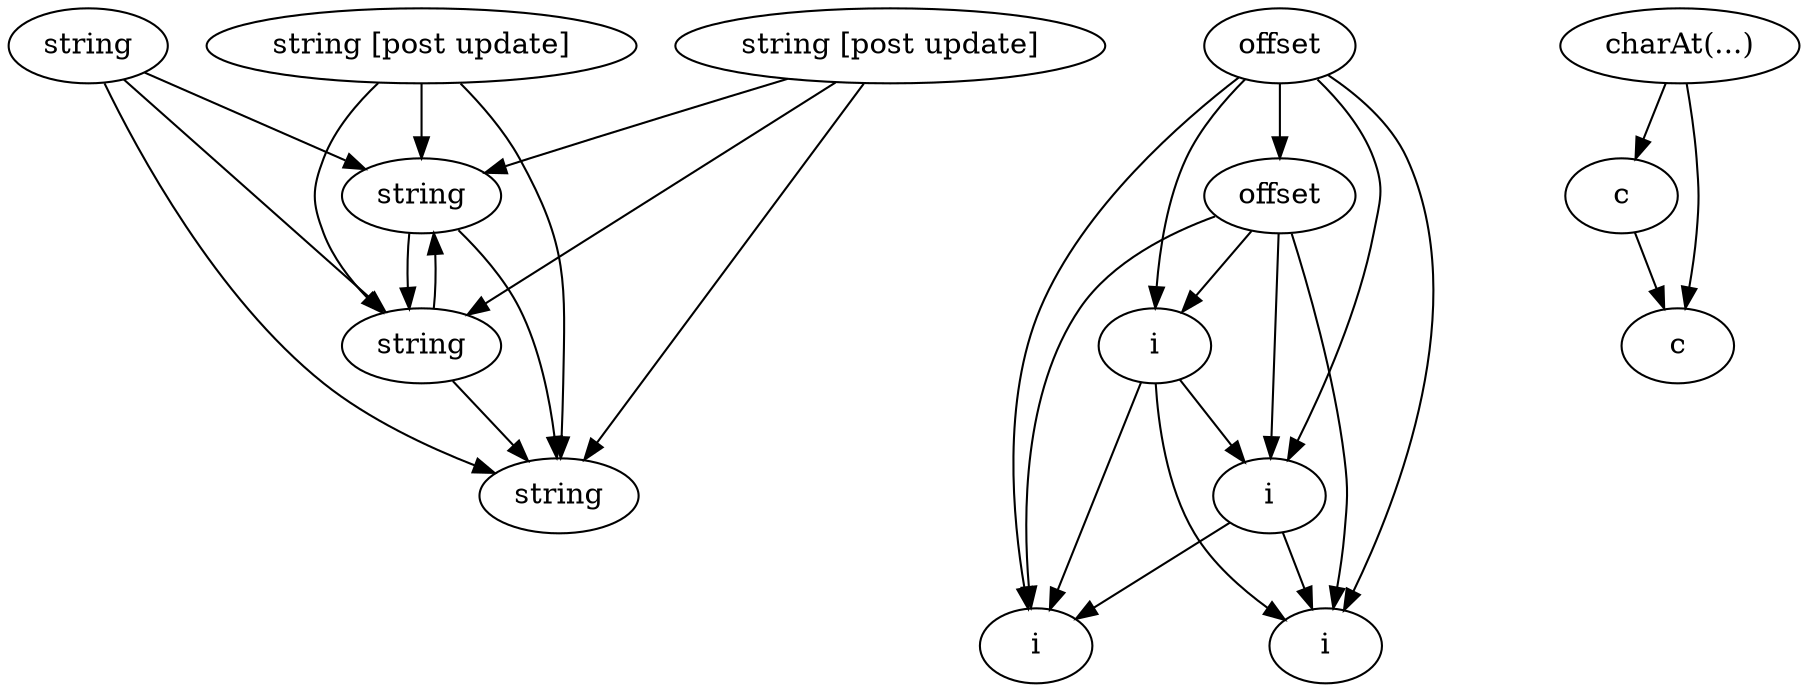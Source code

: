 digraph {
  compound=true;
  0[label="string"; ];
  1[label="string"; ];
  2[label="string"; ];
  3[label="string"; ];
  4[label="offset"; ];
  5[label="offset"; ];
  6[label="i"; ];
  7[label="i"; ];
  8[label="i"; ];
  9[label="i"; ];
  10[label="string [post update]"; ];
  11[label="string [post update]"; ];
  12[label="charAt(...)"; ];
  13[label="c"; ];
  14[label="c"; ];
  0 -> 1[];
  0 -> 2[];
  0 -> 3[];
  1 -> 2[];
  1 -> 3[];
  2 -> 1[];
  2 -> 3[];
  4 -> 5[];
  4 -> 6[];
  4 -> 7[];
  4 -> 8[];
  4 -> 9[];
  5 -> 6[];
  5 -> 7[];
  5 -> 8[];
  5 -> 9[];
  6 -> 7[];
  6 -> 8[];
  6 -> 9[];
  8 -> 7[];
  8 -> 9[];
  10 -> 1[];
  10 -> 2[];
  10 -> 3[];
  11 -> 1[];
  11 -> 2[];
  11 -> 3[];
  12 -> 13[];
  12 -> 14[];
  13 -> 14[];
}
